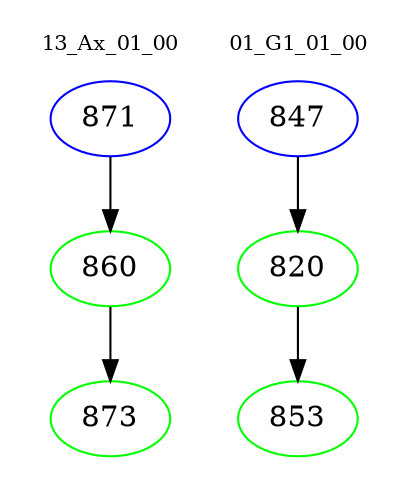 digraph{
subgraph cluster_0 {
color = white
label = "13_Ax_01_00";
fontsize=10;
T0_871 [label="871", color="blue"]
T0_871 -> T0_860 [color="black"]
T0_860 [label="860", color="green"]
T0_860 -> T0_873 [color="black"]
T0_873 [label="873", color="green"]
}
subgraph cluster_1 {
color = white
label = "01_G1_01_00";
fontsize=10;
T1_847 [label="847", color="blue"]
T1_847 -> T1_820 [color="black"]
T1_820 [label="820", color="green"]
T1_820 -> T1_853 [color="black"]
T1_853 [label="853", color="green"]
}
}
